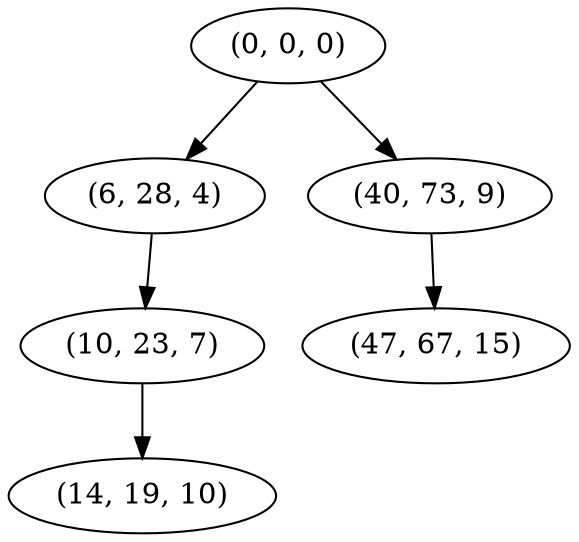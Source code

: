 digraph tree {
    "(0, 0, 0)";
    "(6, 28, 4)";
    "(10, 23, 7)";
    "(14, 19, 10)";
    "(40, 73, 9)";
    "(47, 67, 15)";
    "(0, 0, 0)" -> "(6, 28, 4)";
    "(0, 0, 0)" -> "(40, 73, 9)";
    "(6, 28, 4)" -> "(10, 23, 7)";
    "(10, 23, 7)" -> "(14, 19, 10)";
    "(40, 73, 9)" -> "(47, 67, 15)";
}
